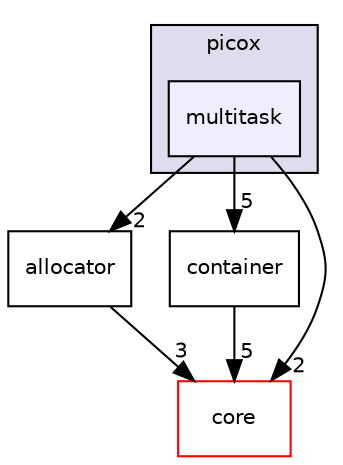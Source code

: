 digraph "multitask" {
  compound=true
  node [ fontsize="10", fontname="Helvetica"];
  edge [ labelfontsize="10", labelfontname="Helvetica"];
  subgraph clusterdir_295ce2a6370ae0a688a0222b881c77ca {
    graph [ bgcolor="#ddddee", pencolor="black", label="picox" fontname="Helvetica", fontsize="10", URL="dir_295ce2a6370ae0a688a0222b881c77ca.html"]
  dir_d855208929ee2402b902408cb31e3328 [shape=box, label="multitask", style="filled", fillcolor="#eeeeff", pencolor="black", URL="dir_d855208929ee2402b902408cb31e3328.html"];
  }
  dir_1650413cd754fade3fb0b4bd9f31c0b4 [shape=box label="allocator" URL="dir_1650413cd754fade3fb0b4bd9f31c0b4.html"];
  dir_9b661000c95cfd83db6bc3bac922f8b1 [shape=box label="container" URL="dir_9b661000c95cfd83db6bc3bac922f8b1.html"];
  dir_334975c5f7f258e1ec06bfc6b10c4fd2 [shape=box label="core" fillcolor="white" style="filled" color="red" URL="dir_334975c5f7f258e1ec06bfc6b10c4fd2.html"];
  dir_d855208929ee2402b902408cb31e3328->dir_1650413cd754fade3fb0b4bd9f31c0b4 [headlabel="2", labeldistance=1.5 headhref="dir_000012_000013.html"];
  dir_d855208929ee2402b902408cb31e3328->dir_9b661000c95cfd83db6bc3bac922f8b1 [headlabel="5", labeldistance=1.5 headhref="dir_000012_000008.html"];
  dir_d855208929ee2402b902408cb31e3328->dir_334975c5f7f258e1ec06bfc6b10c4fd2 [headlabel="2", labeldistance=1.5 headhref="dir_000012_000001.html"];
  dir_1650413cd754fade3fb0b4bd9f31c0b4->dir_334975c5f7f258e1ec06bfc6b10c4fd2 [headlabel="3", labeldistance=1.5 headhref="dir_000013_000001.html"];
  dir_9b661000c95cfd83db6bc3bac922f8b1->dir_334975c5f7f258e1ec06bfc6b10c4fd2 [headlabel="5", labeldistance=1.5 headhref="dir_000008_000001.html"];
}
